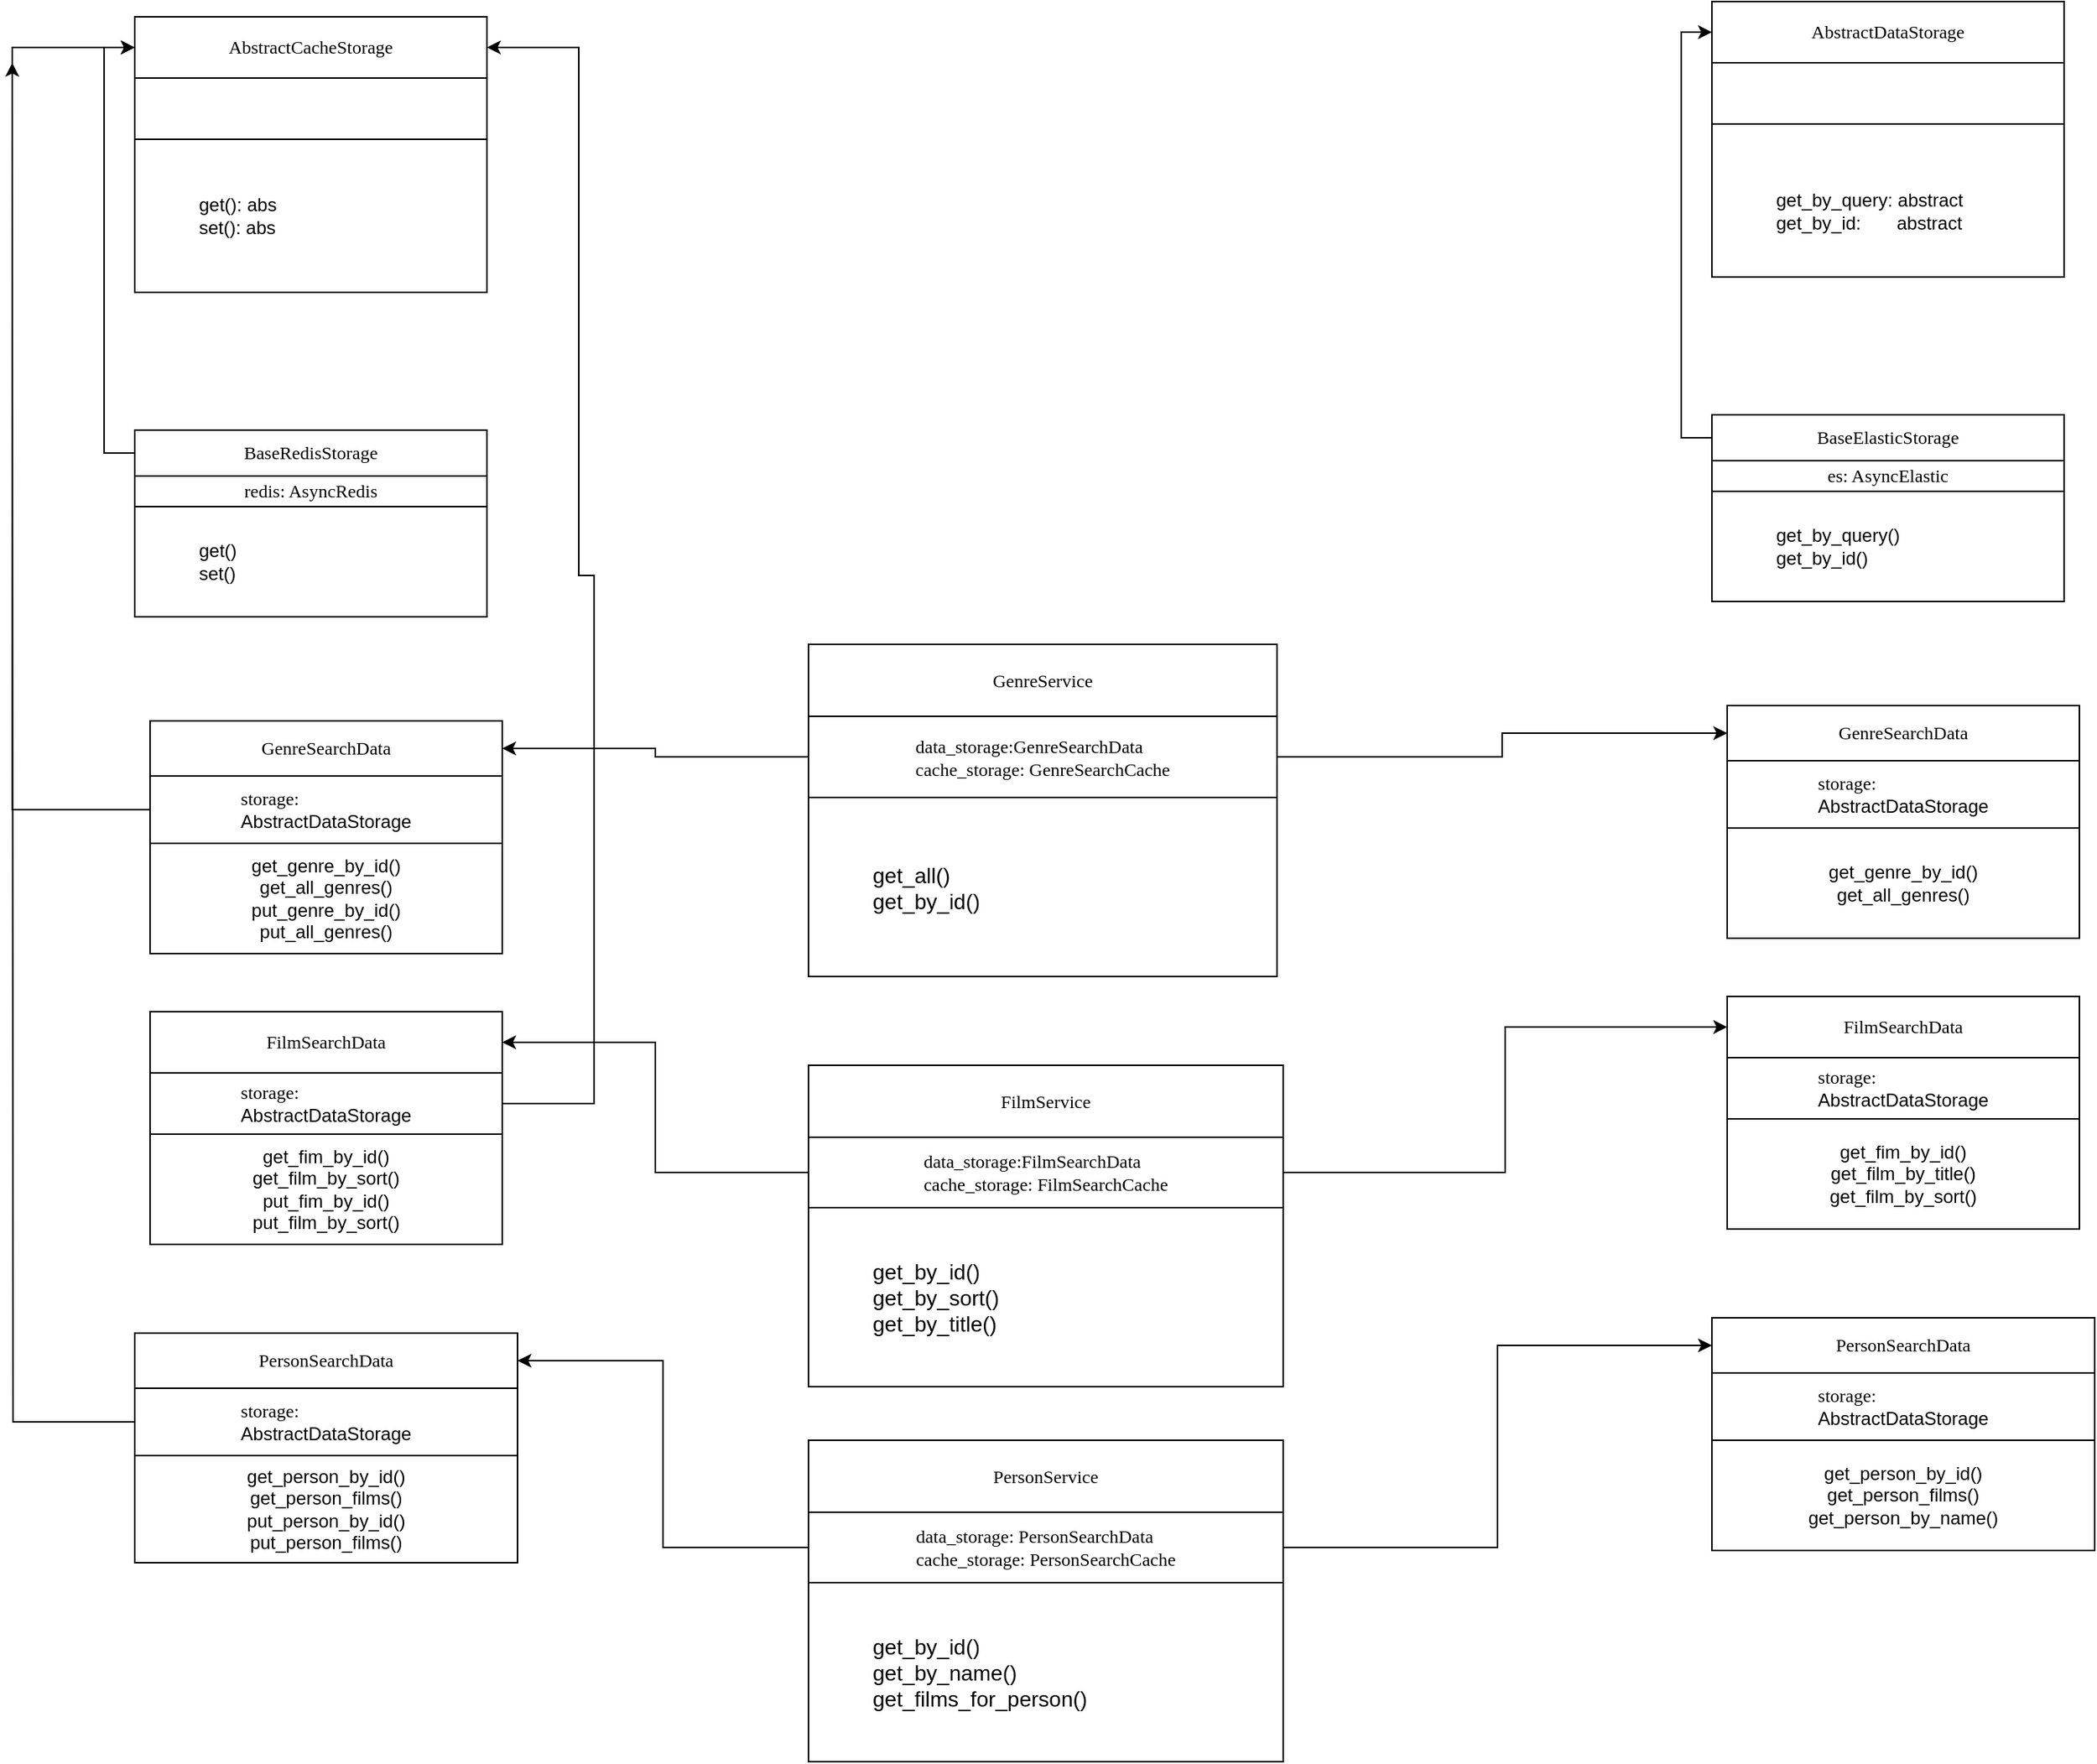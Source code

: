 <mxfile version="21.2.9" type="github">
  <diagram id="C5RBs43oDa-KdzZeNtuy" name="Page-1">
    <mxGraphModel dx="2385" dy="2737" grid="1" gridSize="10" guides="1" tooltips="1" connect="1" arrows="1" fold="1" page="1" pageScale="1" pageWidth="827" pageHeight="1169" math="0" shadow="0">
      <root>
        <mxCell id="WIyWlLk6GJQsqaUBKTNV-0" />
        <mxCell id="WIyWlLk6GJQsqaUBKTNV-1" parent="WIyWlLk6GJQsqaUBKTNV-0" />
        <mxCell id="6A4v-FhwOrp0BDWEStGU-1" value="" style="shape=table;startSize=0;container=1;collapsible=0;childLayout=tableLayout;" vertex="1" parent="WIyWlLk6GJQsqaUBKTNV-1">
          <mxGeometry x="1240" y="-890" width="230" height="180" as="geometry" />
        </mxCell>
        <mxCell id="6A4v-FhwOrp0BDWEStGU-2" value="" style="shape=tableRow;horizontal=0;startSize=0;swimlaneHead=0;swimlaneBody=0;strokeColor=inherit;top=0;left=0;bottom=0;right=0;collapsible=0;dropTarget=0;fillColor=none;points=[[0,0.5],[1,0.5]];portConstraint=eastwest;" vertex="1" parent="6A4v-FhwOrp0BDWEStGU-1">
          <mxGeometry width="230" height="40" as="geometry" />
        </mxCell>
        <mxCell id="6A4v-FhwOrp0BDWEStGU-3" value="&lt;p style=&quot;margin: 0px; font-variant-numeric: normal; font-variant-east-asian: normal; font-stretch: normal; line-height: normal; font-family: &amp;quot;.AppleSystemUIFontMonospaced&amp;quot;; text-align: start;&quot; class=&quot;p1&quot;&gt;AbstractDataStorage&lt;/p&gt;" style="shape=partialRectangle;html=1;whiteSpace=wrap;connectable=0;strokeColor=inherit;overflow=hidden;fillColor=none;top=0;left=0;bottom=0;right=0;pointerEvents=1;" vertex="1" parent="6A4v-FhwOrp0BDWEStGU-2">
          <mxGeometry width="230" height="40" as="geometry">
            <mxRectangle width="230" height="40" as="alternateBounds" />
          </mxGeometry>
        </mxCell>
        <mxCell id="6A4v-FhwOrp0BDWEStGU-4" value="" style="shape=tableRow;horizontal=0;startSize=0;swimlaneHead=0;swimlaneBody=0;strokeColor=inherit;top=0;left=0;bottom=0;right=0;collapsible=0;dropTarget=0;fillColor=none;points=[[0,0.5],[1,0.5]];portConstraint=eastwest;" vertex="1" parent="6A4v-FhwOrp0BDWEStGU-1">
          <mxGeometry y="40" width="230" height="40" as="geometry" />
        </mxCell>
        <mxCell id="6A4v-FhwOrp0BDWEStGU-5" value="&lt;p style=&quot;margin: 0px; font-variant-numeric: normal; font-variant-east-asian: normal; font-stretch: normal; line-height: normal; font-family: &amp;quot;.AppleSystemUIFontMonospaced&amp;quot;; text-align: start;&quot; class=&quot;p1&quot;&gt;&lt;br&gt;&lt;/p&gt;" style="shape=partialRectangle;html=1;whiteSpace=wrap;connectable=0;strokeColor=inherit;overflow=hidden;fillColor=none;top=0;left=0;bottom=0;right=0;pointerEvents=1;" vertex="1" parent="6A4v-FhwOrp0BDWEStGU-4">
          <mxGeometry width="230" height="40" as="geometry">
            <mxRectangle width="230" height="40" as="alternateBounds" />
          </mxGeometry>
        </mxCell>
        <mxCell id="6A4v-FhwOrp0BDWEStGU-96" value="" style="shape=tableRow;horizontal=0;startSize=0;swimlaneHead=0;swimlaneBody=0;strokeColor=inherit;top=0;left=0;bottom=0;right=0;collapsible=0;dropTarget=0;fillColor=none;points=[[0,0.5],[1,0.5]];portConstraint=eastwest;" vertex="1" parent="6A4v-FhwOrp0BDWEStGU-1">
          <mxGeometry y="80" width="230" height="100" as="geometry" />
        </mxCell>
        <mxCell id="6A4v-FhwOrp0BDWEStGU-97" value="&lt;blockquote style=&quot;margin: 0 0 0 40px; border: none; padding: 0px;&quot;&gt;&lt;br&gt;&lt;/blockquote&gt;&lt;blockquote style=&quot;margin: 0 0 0 40px; border: none; padding: 0px;&quot;&gt;&lt;span style=&quot;background-color: initial;&quot;&gt;get_by_query: abstract&amp;nbsp;&lt;/span&gt;&lt;/blockquote&gt;&lt;blockquote style=&quot;margin: 0 0 0 40px; border: none; padding: 0px;&quot;&gt;get_by_id:&amp;nbsp; &amp;nbsp; &amp;nbsp; &amp;nbsp;abstract&lt;/blockquote&gt;" style="shape=partialRectangle;html=1;whiteSpace=wrap;connectable=0;strokeColor=inherit;overflow=hidden;fillColor=none;top=0;left=0;bottom=0;right=0;pointerEvents=1;align=left;" vertex="1" parent="6A4v-FhwOrp0BDWEStGU-96">
          <mxGeometry width="230" height="100" as="geometry">
            <mxRectangle width="230" height="100" as="alternateBounds" />
          </mxGeometry>
        </mxCell>
        <mxCell id="6A4v-FhwOrp0BDWEStGU-8" value="" style="shape=table;startSize=0;container=1;collapsible=0;childLayout=tableLayout;" vertex="1" parent="WIyWlLk6GJQsqaUBKTNV-1">
          <mxGeometry x="1240" y="-620" width="230" height="122" as="geometry" />
        </mxCell>
        <mxCell id="6A4v-FhwOrp0BDWEStGU-9" value="" style="shape=tableRow;horizontal=0;startSize=0;swimlaneHead=0;swimlaneBody=0;strokeColor=inherit;top=0;left=0;bottom=0;right=0;collapsible=0;dropTarget=0;fillColor=none;points=[[0,0.5],[1,0.5]];portConstraint=eastwest;" vertex="1" parent="6A4v-FhwOrp0BDWEStGU-8">
          <mxGeometry width="230" height="30" as="geometry" />
        </mxCell>
        <mxCell id="6A4v-FhwOrp0BDWEStGU-10" value="&lt;p style=&quot;margin: 0px; font-variant-numeric: normal; font-variant-east-asian: normal; font-stretch: normal; line-height: normal; font-family: &amp;quot;.AppleSystemUIFontMonospaced&amp;quot;; text-align: start;&quot; class=&quot;p1&quot;&gt;BaseElasticStorage&lt;/p&gt;" style="shape=partialRectangle;html=1;whiteSpace=wrap;connectable=0;strokeColor=inherit;overflow=hidden;fillColor=none;top=0;left=0;bottom=0;right=0;pointerEvents=1;" vertex="1" parent="6A4v-FhwOrp0BDWEStGU-9">
          <mxGeometry width="230" height="30" as="geometry">
            <mxRectangle width="230" height="30" as="alternateBounds" />
          </mxGeometry>
        </mxCell>
        <mxCell id="6A4v-FhwOrp0BDWEStGU-11" value="" style="shape=tableRow;horizontal=0;startSize=0;swimlaneHead=0;swimlaneBody=0;strokeColor=inherit;top=0;left=0;bottom=0;right=0;collapsible=0;dropTarget=0;fillColor=none;points=[[0,0.5],[1,0.5]];portConstraint=eastwest;" vertex="1" parent="6A4v-FhwOrp0BDWEStGU-8">
          <mxGeometry y="30" width="230" height="20" as="geometry" />
        </mxCell>
        <mxCell id="6A4v-FhwOrp0BDWEStGU-12" value="&lt;p style=&quot;margin: 0px; font-variant-numeric: normal; font-variant-east-asian: normal; font-stretch: normal; line-height: normal; font-family: &amp;quot;.AppleSystemUIFontMonospaced&amp;quot;; text-align: start;&quot; class=&quot;p1&quot;&gt;es: AsyncElastic&lt;/p&gt;" style="shape=partialRectangle;html=1;whiteSpace=wrap;connectable=0;strokeColor=inherit;overflow=hidden;fillColor=none;top=0;left=0;bottom=0;right=0;pointerEvents=1;" vertex="1" parent="6A4v-FhwOrp0BDWEStGU-11">
          <mxGeometry width="230" height="20" as="geometry">
            <mxRectangle width="230" height="20" as="alternateBounds" />
          </mxGeometry>
        </mxCell>
        <mxCell id="6A4v-FhwOrp0BDWEStGU-13" value="" style="shape=tableRow;horizontal=0;startSize=0;swimlaneHead=0;swimlaneBody=0;strokeColor=inherit;top=0;left=0;bottom=0;right=0;collapsible=0;dropTarget=0;fillColor=none;points=[[0,0.5],[1,0.5]];portConstraint=eastwest;" vertex="1" parent="6A4v-FhwOrp0BDWEStGU-8">
          <mxGeometry y="50" width="230" height="72" as="geometry" />
        </mxCell>
        <mxCell id="6A4v-FhwOrp0BDWEStGU-14" value="&lt;blockquote style=&quot;margin: 0 0 0 40px; border: none; padding: 0px;&quot;&gt;get_by_query()&lt;br&gt;get_by_id()&lt;/blockquote&gt;" style="shape=partialRectangle;html=1;whiteSpace=wrap;connectable=0;strokeColor=inherit;overflow=hidden;fillColor=none;top=0;left=0;bottom=0;right=0;pointerEvents=1;align=left;" vertex="1" parent="6A4v-FhwOrp0BDWEStGU-13">
          <mxGeometry width="230" height="72" as="geometry">
            <mxRectangle width="230" height="72" as="alternateBounds" />
          </mxGeometry>
        </mxCell>
        <mxCell id="6A4v-FhwOrp0BDWEStGU-22" value="" style="shape=table;startSize=0;container=1;collapsible=0;childLayout=tableLayout;" vertex="1" parent="WIyWlLk6GJQsqaUBKTNV-1">
          <mxGeometry x="1240" y="-30" width="250" height="152" as="geometry" />
        </mxCell>
        <mxCell id="6A4v-FhwOrp0BDWEStGU-23" value="" style="shape=tableRow;horizontal=0;startSize=0;swimlaneHead=0;swimlaneBody=0;strokeColor=inherit;top=0;left=0;bottom=0;right=0;collapsible=0;dropTarget=0;fillColor=none;points=[[0,0.5],[1,0.5]];portConstraint=eastwest;" vertex="1" parent="6A4v-FhwOrp0BDWEStGU-22">
          <mxGeometry width="250" height="36" as="geometry" />
        </mxCell>
        <mxCell id="6A4v-FhwOrp0BDWEStGU-24" value="&lt;p style=&quot;margin: 0px; font-variant-numeric: normal; font-variant-east-asian: normal; font-stretch: normal; line-height: normal; font-family: &amp;quot;.AppleSystemUIFontMonospaced&amp;quot;; text-align: start;&quot; class=&quot;p1&quot;&gt;PersonSe&lt;span style=&quot;background-color: initial;&quot;&gt;archData&lt;/span&gt;&lt;/p&gt;" style="shape=partialRectangle;html=1;whiteSpace=wrap;connectable=0;strokeColor=inherit;overflow=hidden;fillColor=none;top=0;left=0;bottom=0;right=0;pointerEvents=1;" vertex="1" parent="6A4v-FhwOrp0BDWEStGU-23">
          <mxGeometry width="250" height="36" as="geometry">
            <mxRectangle width="250" height="36" as="alternateBounds" />
          </mxGeometry>
        </mxCell>
        <mxCell id="6A4v-FhwOrp0BDWEStGU-25" value="" style="shape=tableRow;horizontal=0;startSize=0;swimlaneHead=0;swimlaneBody=0;strokeColor=inherit;top=0;left=0;bottom=0;right=0;collapsible=0;dropTarget=0;fillColor=none;points=[[0,0.5],[1,0.5]];portConstraint=eastwest;" vertex="1" parent="6A4v-FhwOrp0BDWEStGU-22">
          <mxGeometry y="36" width="250" height="44" as="geometry" />
        </mxCell>
        <mxCell id="6A4v-FhwOrp0BDWEStGU-26" value="&lt;p style=&quot;margin: 0px; font-variant-numeric: normal; font-variant-east-asian: normal; font-stretch: normal; line-height: normal; font-family: &amp;quot;.AppleSystemUIFontMonospaced&amp;quot;; text-align: start;&quot; class=&quot;p1&quot;&gt;storage:&amp;nbsp;&lt;/p&gt;AbstractDataStorage" style="shape=partialRectangle;html=1;whiteSpace=wrap;connectable=0;strokeColor=inherit;overflow=hidden;fillColor=none;top=0;left=0;bottom=0;right=0;pointerEvents=1;" vertex="1" parent="6A4v-FhwOrp0BDWEStGU-25">
          <mxGeometry width="250" height="44" as="geometry">
            <mxRectangle width="250" height="44" as="alternateBounds" />
          </mxGeometry>
        </mxCell>
        <mxCell id="6A4v-FhwOrp0BDWEStGU-27" value="" style="shape=tableRow;horizontal=0;startSize=0;swimlaneHead=0;swimlaneBody=0;strokeColor=inherit;top=0;left=0;bottom=0;right=0;collapsible=0;dropTarget=0;fillColor=none;points=[[0,0.5],[1,0.5]];portConstraint=eastwest;" vertex="1" parent="6A4v-FhwOrp0BDWEStGU-22">
          <mxGeometry y="80" width="250" height="72" as="geometry" />
        </mxCell>
        <mxCell id="6A4v-FhwOrp0BDWEStGU-28" value="get_person_by_id()&lt;br style=&quot;border-color: var(--border-color);&quot;&gt;get_person_films()&lt;br&gt;get_person_by_name()" style="shape=partialRectangle;html=1;whiteSpace=wrap;connectable=0;strokeColor=inherit;overflow=hidden;fillColor=none;top=0;left=0;bottom=0;right=0;pointerEvents=1;" vertex="1" parent="6A4v-FhwOrp0BDWEStGU-27">
          <mxGeometry width="250" height="72" as="geometry">
            <mxRectangle width="250" height="72" as="alternateBounds" />
          </mxGeometry>
        </mxCell>
        <mxCell id="6A4v-FhwOrp0BDWEStGU-29" value="" style="shape=table;startSize=0;container=1;collapsible=0;childLayout=tableLayout;" vertex="1" parent="WIyWlLk6GJQsqaUBKTNV-1">
          <mxGeometry x="1250" y="-240" width="230" height="152" as="geometry" />
        </mxCell>
        <mxCell id="6A4v-FhwOrp0BDWEStGU-30" value="" style="shape=tableRow;horizontal=0;startSize=0;swimlaneHead=0;swimlaneBody=0;strokeColor=inherit;top=0;left=0;bottom=0;right=0;collapsible=0;dropTarget=0;fillColor=none;points=[[0,0.5],[1,0.5]];portConstraint=eastwest;" vertex="1" parent="6A4v-FhwOrp0BDWEStGU-29">
          <mxGeometry width="230" height="40" as="geometry" />
        </mxCell>
        <mxCell id="6A4v-FhwOrp0BDWEStGU-31" value="&lt;p style=&quot;margin: 0px; font-variant-numeric: normal; font-variant-east-asian: normal; font-stretch: normal; line-height: normal; font-family: &amp;quot;.AppleSystemUIFontMonospaced&amp;quot;; text-align: start;&quot; class=&quot;p1&quot;&gt;FilmSearchData&lt;/p&gt;" style="shape=partialRectangle;html=1;whiteSpace=wrap;connectable=0;strokeColor=inherit;overflow=hidden;fillColor=none;top=0;left=0;bottom=0;right=0;pointerEvents=1;" vertex="1" parent="6A4v-FhwOrp0BDWEStGU-30">
          <mxGeometry width="230" height="40" as="geometry">
            <mxRectangle width="230" height="40" as="alternateBounds" />
          </mxGeometry>
        </mxCell>
        <mxCell id="6A4v-FhwOrp0BDWEStGU-32" value="" style="shape=tableRow;horizontal=0;startSize=0;swimlaneHead=0;swimlaneBody=0;strokeColor=inherit;top=0;left=0;bottom=0;right=0;collapsible=0;dropTarget=0;fillColor=none;points=[[0,0.5],[1,0.5]];portConstraint=eastwest;" vertex="1" parent="6A4v-FhwOrp0BDWEStGU-29">
          <mxGeometry y="40" width="230" height="40" as="geometry" />
        </mxCell>
        <mxCell id="6A4v-FhwOrp0BDWEStGU-33" value="&lt;p style=&quot;margin: 0px; font-variant-numeric: normal; font-variant-east-asian: normal; font-stretch: normal; line-height: normal; font-family: &amp;quot;.AppleSystemUIFontMonospaced&amp;quot;; text-align: start;&quot; class=&quot;p1&quot;&gt;storage&lt;span style=&quot;background-color: initial;&quot;&gt;:&lt;/span&gt;&lt;/p&gt;AbstractDataStorage" style="shape=partialRectangle;html=1;whiteSpace=wrap;connectable=0;strokeColor=inherit;overflow=hidden;fillColor=none;top=0;left=0;bottom=0;right=0;pointerEvents=1;" vertex="1" parent="6A4v-FhwOrp0BDWEStGU-32">
          <mxGeometry width="230" height="40" as="geometry">
            <mxRectangle width="230" height="40" as="alternateBounds" />
          </mxGeometry>
        </mxCell>
        <mxCell id="6A4v-FhwOrp0BDWEStGU-34" value="" style="shape=tableRow;horizontal=0;startSize=0;swimlaneHead=0;swimlaneBody=0;strokeColor=inherit;top=0;left=0;bottom=0;right=0;collapsible=0;dropTarget=0;fillColor=none;points=[[0,0.5],[1,0.5]];portConstraint=eastwest;" vertex="1" parent="6A4v-FhwOrp0BDWEStGU-29">
          <mxGeometry y="80" width="230" height="72" as="geometry" />
        </mxCell>
        <mxCell id="6A4v-FhwOrp0BDWEStGU-35" value="get_fim_by_id()&lt;br&gt;get_film_by_title()&lt;br&gt;get_film_by_sort()" style="shape=partialRectangle;html=1;whiteSpace=wrap;connectable=0;strokeColor=inherit;overflow=hidden;fillColor=none;top=0;left=0;bottom=0;right=0;pointerEvents=1;" vertex="1" parent="6A4v-FhwOrp0BDWEStGU-34">
          <mxGeometry width="230" height="72" as="geometry">
            <mxRectangle width="230" height="72" as="alternateBounds" />
          </mxGeometry>
        </mxCell>
        <mxCell id="6A4v-FhwOrp0BDWEStGU-36" value="" style="shape=table;startSize=0;container=1;collapsible=0;childLayout=tableLayout;" vertex="1" parent="WIyWlLk6GJQsqaUBKTNV-1">
          <mxGeometry x="1250" y="-430" width="230" height="152" as="geometry" />
        </mxCell>
        <mxCell id="6A4v-FhwOrp0BDWEStGU-37" value="" style="shape=tableRow;horizontal=0;startSize=0;swimlaneHead=0;swimlaneBody=0;strokeColor=inherit;top=0;left=0;bottom=0;right=0;collapsible=0;dropTarget=0;fillColor=none;points=[[0,0.5],[1,0.5]];portConstraint=eastwest;" vertex="1" parent="6A4v-FhwOrp0BDWEStGU-36">
          <mxGeometry width="230" height="36" as="geometry" />
        </mxCell>
        <mxCell id="6A4v-FhwOrp0BDWEStGU-38" value="&lt;p style=&quot;margin: 0px; font-variant-numeric: normal; font-variant-east-asian: normal; font-stretch: normal; line-height: normal; font-family: &amp;quot;.AppleSystemUIFontMonospaced&amp;quot;; text-align: start;&quot; class=&quot;p1&quot;&gt;GenreSearchData&lt;/p&gt;" style="shape=partialRectangle;html=1;whiteSpace=wrap;connectable=0;strokeColor=inherit;overflow=hidden;fillColor=none;top=0;left=0;bottom=0;right=0;pointerEvents=1;" vertex="1" parent="6A4v-FhwOrp0BDWEStGU-37">
          <mxGeometry width="230" height="36" as="geometry">
            <mxRectangle width="230" height="36" as="alternateBounds" />
          </mxGeometry>
        </mxCell>
        <mxCell id="6A4v-FhwOrp0BDWEStGU-39" value="" style="shape=tableRow;horizontal=0;startSize=0;swimlaneHead=0;swimlaneBody=0;strokeColor=inherit;top=0;left=0;bottom=0;right=0;collapsible=0;dropTarget=0;fillColor=none;points=[[0,0.5],[1,0.5]];portConstraint=eastwest;" vertex="1" parent="6A4v-FhwOrp0BDWEStGU-36">
          <mxGeometry y="36" width="230" height="44" as="geometry" />
        </mxCell>
        <mxCell id="6A4v-FhwOrp0BDWEStGU-40" value="&lt;p style=&quot;margin: 0px; font-variant-numeric: normal; font-variant-east-asian: normal; font-stretch: normal; line-height: normal; font-family: &amp;quot;.AppleSystemUIFontMonospaced&amp;quot;; text-align: start;&quot; class=&quot;p1&quot;&gt;storage:&amp;nbsp;&lt;/p&gt;AbstractDataStorage" style="shape=partialRectangle;html=1;whiteSpace=wrap;connectable=0;strokeColor=inherit;overflow=hidden;fillColor=none;top=0;left=0;bottom=0;right=0;pointerEvents=1;" vertex="1" parent="6A4v-FhwOrp0BDWEStGU-39">
          <mxGeometry width="230" height="44" as="geometry">
            <mxRectangle width="230" height="44" as="alternateBounds" />
          </mxGeometry>
        </mxCell>
        <mxCell id="6A4v-FhwOrp0BDWEStGU-41" value="" style="shape=tableRow;horizontal=0;startSize=0;swimlaneHead=0;swimlaneBody=0;strokeColor=inherit;top=0;left=0;bottom=0;right=0;collapsible=0;dropTarget=0;fillColor=none;points=[[0,0.5],[1,0.5]];portConstraint=eastwest;" vertex="1" parent="6A4v-FhwOrp0BDWEStGU-36">
          <mxGeometry y="80" width="230" height="72" as="geometry" />
        </mxCell>
        <mxCell id="6A4v-FhwOrp0BDWEStGU-42" value="get_genre_by_id()&lt;br&gt;get_all_genres()" style="shape=partialRectangle;html=1;whiteSpace=wrap;connectable=0;strokeColor=inherit;overflow=hidden;fillColor=none;top=0;left=0;bottom=0;right=0;pointerEvents=1;" vertex="1" parent="6A4v-FhwOrp0BDWEStGU-41">
          <mxGeometry width="230" height="72" as="geometry">
            <mxRectangle width="230" height="72" as="alternateBounds" />
          </mxGeometry>
        </mxCell>
        <mxCell id="6A4v-FhwOrp0BDWEStGU-72" value="" style="shape=table;startSize=0;container=1;collapsible=0;childLayout=tableLayout;" vertex="1" parent="WIyWlLk6GJQsqaUBKTNV-1">
          <mxGeometry x="650" y="50" width="310" height="210" as="geometry" />
        </mxCell>
        <mxCell id="6A4v-FhwOrp0BDWEStGU-73" value="" style="shape=tableRow;horizontal=0;startSize=0;swimlaneHead=0;swimlaneBody=0;strokeColor=inherit;top=0;left=0;bottom=0;right=0;collapsible=0;dropTarget=0;fillColor=none;points=[[0,0.5],[1,0.5]];portConstraint=eastwest;" vertex="1" parent="6A4v-FhwOrp0BDWEStGU-72">
          <mxGeometry width="310" height="47" as="geometry" />
        </mxCell>
        <mxCell id="6A4v-FhwOrp0BDWEStGU-74" value="&lt;p style=&quot;margin: 0px; font-variant-numeric: normal; font-variant-east-asian: normal; font-stretch: normal; line-height: normal; font-family: &amp;quot;.AppleSystemUIFontMonospaced&amp;quot;; text-align: start;&quot; class=&quot;p1&quot;&gt;PersonService&lt;/p&gt;" style="shape=partialRectangle;html=1;whiteSpace=wrap;connectable=0;strokeColor=inherit;overflow=hidden;fillColor=none;top=0;left=0;bottom=0;right=0;pointerEvents=1;" vertex="1" parent="6A4v-FhwOrp0BDWEStGU-73">
          <mxGeometry width="310" height="47" as="geometry">
            <mxRectangle width="310" height="47" as="alternateBounds" />
          </mxGeometry>
        </mxCell>
        <mxCell id="6A4v-FhwOrp0BDWEStGU-75" value="" style="shape=tableRow;horizontal=0;startSize=0;swimlaneHead=0;swimlaneBody=0;strokeColor=inherit;top=0;left=0;bottom=0;right=0;collapsible=0;dropTarget=0;fillColor=none;points=[[0,0.5],[1,0.5]];portConstraint=eastwest;" vertex="1" parent="6A4v-FhwOrp0BDWEStGU-72">
          <mxGeometry y="47" width="310" height="46" as="geometry" />
        </mxCell>
        <mxCell id="6A4v-FhwOrp0BDWEStGU-76" value="&lt;p style=&quot;border-color: var(--border-color); font-variant-numeric: normal; font-variant-east-asian: normal; font-stretch: normal; line-height: normal; font-family: &amp;quot;.AppleSystemUIFontMonospaced&amp;quot;; margin: 0px; text-align: start;&quot; class=&quot;p1&quot;&gt;data_storage: PersonSearchData&lt;/p&gt;&lt;p style=&quot;border-color: var(--border-color); font-variant-numeric: normal; font-variant-east-asian: normal; font-stretch: normal; line-height: normal; font-family: &amp;quot;.AppleSystemUIFontMonospaced&amp;quot;; margin: 0px; text-align: start;&quot; class=&quot;p1&quot;&gt;cache_storage: PersonSearchCache&lt;/p&gt;" style="shape=partialRectangle;html=1;whiteSpace=wrap;connectable=0;strokeColor=inherit;overflow=hidden;fillColor=none;top=0;left=0;bottom=0;right=0;pointerEvents=1;" vertex="1" parent="6A4v-FhwOrp0BDWEStGU-75">
          <mxGeometry width="310" height="46" as="geometry">
            <mxRectangle width="310" height="46" as="alternateBounds" />
          </mxGeometry>
        </mxCell>
        <mxCell id="6A4v-FhwOrp0BDWEStGU-77" value="" style="shape=tableRow;horizontal=0;startSize=0;swimlaneHead=0;swimlaneBody=0;strokeColor=inherit;top=0;left=0;bottom=0;right=0;collapsible=0;dropTarget=0;fillColor=none;points=[[0,0.5],[1,0.5]];portConstraint=eastwest;" vertex="1" parent="6A4v-FhwOrp0BDWEStGU-72">
          <mxGeometry y="93" width="310" height="117" as="geometry" />
        </mxCell>
        <mxCell id="6A4v-FhwOrp0BDWEStGU-78" value="&lt;blockquote style=&quot;margin: 0 0 0 40px; border: none; padding: 0px;&quot;&gt;&lt;font style=&quot;border-color: var(--border-color); font-size: 14px;&quot;&gt;get_by_id()&lt;br&gt;&lt;/font&gt;&lt;font style=&quot;border-color: var(--border-color); font-size: 14px;&quot;&gt;get_by_name()&lt;/font&gt;&lt;/blockquote&gt;&lt;blockquote style=&quot;margin: 0 0 0 40px; border: none; padding: 0px;&quot;&gt;&lt;font style=&quot;border-color: var(--border-color); font-size: 14px;&quot;&gt;get_films_for_person()&lt;/font&gt;&lt;/blockquote&gt;" style="shape=partialRectangle;html=1;whiteSpace=wrap;connectable=0;strokeColor=inherit;overflow=hidden;fillColor=none;top=0;left=0;bottom=0;right=0;pointerEvents=1;align=left;" vertex="1" parent="6A4v-FhwOrp0BDWEStGU-77">
          <mxGeometry width="310" height="117" as="geometry">
            <mxRectangle width="310" height="117" as="alternateBounds" />
          </mxGeometry>
        </mxCell>
        <mxCell id="6A4v-FhwOrp0BDWEStGU-79" value="" style="shape=table;startSize=0;container=1;collapsible=0;childLayout=tableLayout;" vertex="1" parent="WIyWlLk6GJQsqaUBKTNV-1">
          <mxGeometry x="650" y="-470" width="306" height="217" as="geometry" />
        </mxCell>
        <mxCell id="6A4v-FhwOrp0BDWEStGU-80" value="" style="shape=tableRow;horizontal=0;startSize=0;swimlaneHead=0;swimlaneBody=0;strokeColor=inherit;top=0;left=0;bottom=0;right=0;collapsible=0;dropTarget=0;fillColor=none;points=[[0,0.5],[1,0.5]];portConstraint=eastwest;" vertex="1" parent="6A4v-FhwOrp0BDWEStGU-79">
          <mxGeometry width="306" height="47" as="geometry" />
        </mxCell>
        <mxCell id="6A4v-FhwOrp0BDWEStGU-81" value="&lt;p style=&quot;margin: 0px; font-variant-numeric: normal; font-variant-east-asian: normal; font-stretch: normal; line-height: normal; font-family: &amp;quot;.AppleSystemUIFontMonospaced&amp;quot;; text-align: start;&quot; class=&quot;p1&quot;&gt;GenreService&lt;/p&gt;" style="shape=partialRectangle;html=1;whiteSpace=wrap;connectable=0;strokeColor=inherit;overflow=hidden;fillColor=none;top=0;left=0;bottom=0;right=0;pointerEvents=1;" vertex="1" parent="6A4v-FhwOrp0BDWEStGU-80">
          <mxGeometry width="306" height="47" as="geometry">
            <mxRectangle width="306" height="47" as="alternateBounds" />
          </mxGeometry>
        </mxCell>
        <mxCell id="6A4v-FhwOrp0BDWEStGU-82" value="" style="shape=tableRow;horizontal=0;startSize=0;swimlaneHead=0;swimlaneBody=0;strokeColor=inherit;top=0;left=0;bottom=0;right=0;collapsible=0;dropTarget=0;fillColor=none;points=[[0,0.5],[1,0.5]];portConstraint=eastwest;" vertex="1" parent="6A4v-FhwOrp0BDWEStGU-79">
          <mxGeometry y="47" width="306" height="53" as="geometry" />
        </mxCell>
        <mxCell id="6A4v-FhwOrp0BDWEStGU-83" value="&lt;p style=&quot;border-color: var(--border-color); font-variant-numeric: normal; font-variant-east-asian: normal; font-stretch: normal; line-height: normal; font-family: &amp;quot;.AppleSystemUIFontMonospaced&amp;quot;; margin: 0px; text-align: start;&quot; class=&quot;p1&quot;&gt;data_storage:GenreSearchData&lt;/p&gt;&lt;p style=&quot;border-color: var(--border-color); font-variant-numeric: normal; font-variant-east-asian: normal; font-stretch: normal; line-height: normal; font-family: &amp;quot;.AppleSystemUIFontMonospaced&amp;quot;; margin: 0px; text-align: start;&quot; class=&quot;p1&quot;&gt;cache_storage: GenreSearchCache&lt;/p&gt;" style="shape=partialRectangle;html=1;whiteSpace=wrap;connectable=0;strokeColor=inherit;overflow=hidden;fillColor=none;top=0;left=0;bottom=0;right=0;pointerEvents=1;" vertex="1" parent="6A4v-FhwOrp0BDWEStGU-82">
          <mxGeometry width="306" height="53" as="geometry">
            <mxRectangle width="306" height="53" as="alternateBounds" />
          </mxGeometry>
        </mxCell>
        <mxCell id="6A4v-FhwOrp0BDWEStGU-84" value="" style="shape=tableRow;horizontal=0;startSize=0;swimlaneHead=0;swimlaneBody=0;strokeColor=inherit;top=0;left=0;bottom=0;right=0;collapsible=0;dropTarget=0;fillColor=none;points=[[0,0.5],[1,0.5]];portConstraint=eastwest;" vertex="1" parent="6A4v-FhwOrp0BDWEStGU-79">
          <mxGeometry y="100" width="306" height="117" as="geometry" />
        </mxCell>
        <mxCell id="6A4v-FhwOrp0BDWEStGU-85" value="&lt;blockquote style=&quot;margin: 0px 0px 0px 40px; border: none; padding: 0px; font-size: 14px;&quot;&gt;&lt;font style=&quot;border-color: var(--border-color);&quot;&gt;get_all()&lt;br style=&quot;border-color: var(--border-color);&quot;&gt;&lt;/font&gt;&lt;font style=&quot;border-color: var(--border-color);&quot;&gt;get_by_id()&lt;/font&gt;&lt;br&gt;&lt;/blockquote&gt;" style="shape=partialRectangle;html=1;whiteSpace=wrap;connectable=0;strokeColor=inherit;overflow=hidden;fillColor=none;top=0;left=0;bottom=0;right=0;pointerEvents=1;align=left;" vertex="1" parent="6A4v-FhwOrp0BDWEStGU-84">
          <mxGeometry width="306" height="117" as="geometry">
            <mxRectangle width="306" height="117" as="alternateBounds" />
          </mxGeometry>
        </mxCell>
        <mxCell id="6A4v-FhwOrp0BDWEStGU-86" value="" style="shape=table;startSize=0;container=1;collapsible=0;childLayout=tableLayout;" vertex="1" parent="WIyWlLk6GJQsqaUBKTNV-1">
          <mxGeometry x="650" y="-195" width="310" height="210" as="geometry" />
        </mxCell>
        <mxCell id="6A4v-FhwOrp0BDWEStGU-87" value="" style="shape=tableRow;horizontal=0;startSize=0;swimlaneHead=0;swimlaneBody=0;strokeColor=inherit;top=0;left=0;bottom=0;right=0;collapsible=0;dropTarget=0;fillColor=none;points=[[0,0.5],[1,0.5]];portConstraint=eastwest;" vertex="1" parent="6A4v-FhwOrp0BDWEStGU-86">
          <mxGeometry width="310" height="47" as="geometry" />
        </mxCell>
        <mxCell id="6A4v-FhwOrp0BDWEStGU-88" value="&lt;p style=&quot;margin: 0px; font-variant-numeric: normal; font-variant-east-asian: normal; font-stretch: normal; line-height: normal; font-family: &amp;quot;.AppleSystemUIFontMonospaced&amp;quot;; text-align: start;&quot; class=&quot;p1&quot;&gt;FilmService&lt;/p&gt;" style="shape=partialRectangle;html=1;whiteSpace=wrap;connectable=0;strokeColor=inherit;overflow=hidden;fillColor=none;top=0;left=0;bottom=0;right=0;pointerEvents=1;" vertex="1" parent="6A4v-FhwOrp0BDWEStGU-87">
          <mxGeometry width="310" height="47" as="geometry">
            <mxRectangle width="310" height="47" as="alternateBounds" />
          </mxGeometry>
        </mxCell>
        <mxCell id="6A4v-FhwOrp0BDWEStGU-89" value="" style="shape=tableRow;horizontal=0;startSize=0;swimlaneHead=0;swimlaneBody=0;strokeColor=inherit;top=0;left=0;bottom=0;right=0;collapsible=0;dropTarget=0;fillColor=none;points=[[0,0.5],[1,0.5]];portConstraint=eastwest;" vertex="1" parent="6A4v-FhwOrp0BDWEStGU-86">
          <mxGeometry y="47" width="310" height="46" as="geometry" />
        </mxCell>
        <mxCell id="6A4v-FhwOrp0BDWEStGU-90" value="&lt;p style=&quot;border-color: var(--border-color); font-variant-numeric: normal; font-variant-east-asian: normal; font-stretch: normal; line-height: normal; font-family: &amp;quot;.AppleSystemUIFontMonospaced&amp;quot;; margin: 0px; text-align: start;&quot; class=&quot;p1&quot;&gt;data_storage:FilmSearchData&lt;/p&gt;&lt;p style=&quot;border-color: var(--border-color); font-variant-numeric: normal; font-variant-east-asian: normal; font-stretch: normal; line-height: normal; font-family: &amp;quot;.AppleSystemUIFontMonospaced&amp;quot;; margin: 0px; text-align: start;&quot; class=&quot;p1&quot;&gt;cache_storage: FilmSearchCache&lt;/p&gt;" style="shape=partialRectangle;html=1;whiteSpace=wrap;connectable=0;strokeColor=inherit;overflow=hidden;fillColor=none;top=0;left=0;bottom=0;right=0;pointerEvents=1;" vertex="1" parent="6A4v-FhwOrp0BDWEStGU-89">
          <mxGeometry width="310" height="46" as="geometry">
            <mxRectangle width="310" height="46" as="alternateBounds" />
          </mxGeometry>
        </mxCell>
        <mxCell id="6A4v-FhwOrp0BDWEStGU-91" value="" style="shape=tableRow;horizontal=0;startSize=0;swimlaneHead=0;swimlaneBody=0;strokeColor=inherit;top=0;left=0;bottom=0;right=0;collapsible=0;dropTarget=0;fillColor=none;points=[[0,0.5],[1,0.5]];portConstraint=eastwest;" vertex="1" parent="6A4v-FhwOrp0BDWEStGU-86">
          <mxGeometry y="93" width="310" height="117" as="geometry" />
        </mxCell>
        <mxCell id="6A4v-FhwOrp0BDWEStGU-92" value="&lt;blockquote style=&quot;margin: 0px 0px 0px 40px; border: none; padding: 0px; font-size: 14px;&quot;&gt;&lt;font style=&quot;border-color: var(--border-color);&quot;&gt;get_by_id()&lt;/font&gt;&lt;/blockquote&gt;&lt;blockquote style=&quot;margin: 0px 0px 0px 40px; border: none; padding: 0px; font-size: 14px;&quot;&gt;&lt;font style=&quot;border-color: var(--border-color);&quot;&gt;get_by_sort()&lt;br&gt;&lt;/font&gt;get_by_title()&lt;/blockquote&gt;" style="shape=partialRectangle;html=1;whiteSpace=wrap;connectable=0;strokeColor=inherit;overflow=hidden;fillColor=none;top=0;left=0;bottom=0;right=0;pointerEvents=1;align=left;" vertex="1" parent="6A4v-FhwOrp0BDWEStGU-91">
          <mxGeometry width="310" height="117" as="geometry">
            <mxRectangle width="310" height="117" as="alternateBounds" />
          </mxGeometry>
        </mxCell>
        <mxCell id="6A4v-FhwOrp0BDWEStGU-101" style="edgeStyle=orthogonalEdgeStyle;rounded=0;orthogonalLoop=1;jettySize=auto;html=1;entryX=0;entryY=0.5;entryDx=0;entryDy=0;" edge="1" parent="WIyWlLk6GJQsqaUBKTNV-1" source="6A4v-FhwOrp0BDWEStGU-9" target="6A4v-FhwOrp0BDWEStGU-2">
          <mxGeometry relative="1" as="geometry" />
        </mxCell>
        <mxCell id="6A4v-FhwOrp0BDWEStGU-102" style="edgeStyle=orthogonalEdgeStyle;rounded=0;orthogonalLoop=1;jettySize=auto;html=1;entryX=0;entryY=0.5;entryDx=0;entryDy=0;" edge="1" parent="WIyWlLk6GJQsqaUBKTNV-1" source="6A4v-FhwOrp0BDWEStGU-89" target="6A4v-FhwOrp0BDWEStGU-30">
          <mxGeometry relative="1" as="geometry" />
        </mxCell>
        <mxCell id="6A4v-FhwOrp0BDWEStGU-103" style="edgeStyle=orthogonalEdgeStyle;rounded=0;orthogonalLoop=1;jettySize=auto;html=1;entryX=0;entryY=0.5;entryDx=0;entryDy=0;" edge="1" parent="WIyWlLk6GJQsqaUBKTNV-1" source="6A4v-FhwOrp0BDWEStGU-75" target="6A4v-FhwOrp0BDWEStGU-23">
          <mxGeometry relative="1" as="geometry" />
        </mxCell>
        <mxCell id="6A4v-FhwOrp0BDWEStGU-104" style="edgeStyle=orthogonalEdgeStyle;rounded=0;orthogonalLoop=1;jettySize=auto;html=1;entryX=0;entryY=0.5;entryDx=0;entryDy=0;" edge="1" parent="WIyWlLk6GJQsqaUBKTNV-1" source="6A4v-FhwOrp0BDWEStGU-82" target="6A4v-FhwOrp0BDWEStGU-37">
          <mxGeometry relative="1" as="geometry" />
        </mxCell>
        <mxCell id="6A4v-FhwOrp0BDWEStGU-105" value="" style="shape=table;startSize=0;container=1;collapsible=0;childLayout=tableLayout;" vertex="1" parent="WIyWlLk6GJQsqaUBKTNV-1">
          <mxGeometry x="210" y="-880" width="230" height="180" as="geometry" />
        </mxCell>
        <mxCell id="6A4v-FhwOrp0BDWEStGU-106" value="" style="shape=tableRow;horizontal=0;startSize=0;swimlaneHead=0;swimlaneBody=0;strokeColor=inherit;top=0;left=0;bottom=0;right=0;collapsible=0;dropTarget=0;fillColor=none;points=[[0,0.5],[1,0.5]];portConstraint=eastwest;" vertex="1" parent="6A4v-FhwOrp0BDWEStGU-105">
          <mxGeometry width="230" height="40" as="geometry" />
        </mxCell>
        <mxCell id="6A4v-FhwOrp0BDWEStGU-107" value="&lt;p style=&quot;margin: 0px; font-variant-numeric: normal; font-variant-east-asian: normal; font-stretch: normal; line-height: normal; font-family: &amp;quot;.AppleSystemUIFontMonospaced&amp;quot;; text-align: start;&quot; class=&quot;p1&quot;&gt;AbstractCacheStorage&lt;/p&gt;" style="shape=partialRectangle;html=1;whiteSpace=wrap;connectable=0;strokeColor=inherit;overflow=hidden;fillColor=none;top=0;left=0;bottom=0;right=0;pointerEvents=1;" vertex="1" parent="6A4v-FhwOrp0BDWEStGU-106">
          <mxGeometry width="230" height="40" as="geometry">
            <mxRectangle width="230" height="40" as="alternateBounds" />
          </mxGeometry>
        </mxCell>
        <mxCell id="6A4v-FhwOrp0BDWEStGU-108" value="" style="shape=tableRow;horizontal=0;startSize=0;swimlaneHead=0;swimlaneBody=0;strokeColor=inherit;top=0;left=0;bottom=0;right=0;collapsible=0;dropTarget=0;fillColor=none;points=[[0,0.5],[1,0.5]];portConstraint=eastwest;" vertex="1" parent="6A4v-FhwOrp0BDWEStGU-105">
          <mxGeometry y="40" width="230" height="40" as="geometry" />
        </mxCell>
        <mxCell id="6A4v-FhwOrp0BDWEStGU-109" value="&lt;p style=&quot;margin: 0px; font-variant-numeric: normal; font-variant-east-asian: normal; font-stretch: normal; line-height: normal; font-family: &amp;quot;.AppleSystemUIFontMonospaced&amp;quot;; text-align: start;&quot; class=&quot;p1&quot;&gt;&lt;br&gt;&lt;/p&gt;" style="shape=partialRectangle;html=1;whiteSpace=wrap;connectable=0;strokeColor=inherit;overflow=hidden;fillColor=none;top=0;left=0;bottom=0;right=0;pointerEvents=1;" vertex="1" parent="6A4v-FhwOrp0BDWEStGU-108">
          <mxGeometry width="230" height="40" as="geometry">
            <mxRectangle width="230" height="40" as="alternateBounds" />
          </mxGeometry>
        </mxCell>
        <mxCell id="6A4v-FhwOrp0BDWEStGU-110" value="" style="shape=tableRow;horizontal=0;startSize=0;swimlaneHead=0;swimlaneBody=0;strokeColor=inherit;top=0;left=0;bottom=0;right=0;collapsible=0;dropTarget=0;fillColor=none;points=[[0,0.5],[1,0.5]];portConstraint=eastwest;" vertex="1" parent="6A4v-FhwOrp0BDWEStGU-105">
          <mxGeometry y="80" width="230" height="100" as="geometry" />
        </mxCell>
        <mxCell id="6A4v-FhwOrp0BDWEStGU-111" value="&lt;blockquote style=&quot;margin: 0 0 0 40px; border: none; padding: 0px;&quot;&gt;get(): abs&lt;/blockquote&gt;&lt;blockquote style=&quot;margin: 0 0 0 40px; border: none; padding: 0px;&quot;&gt;set(): abs&lt;/blockquote&gt;" style="shape=partialRectangle;html=1;whiteSpace=wrap;connectable=0;strokeColor=inherit;overflow=hidden;fillColor=none;top=0;left=0;bottom=0;right=0;pointerEvents=1;align=left;" vertex="1" parent="6A4v-FhwOrp0BDWEStGU-110">
          <mxGeometry width="230" height="100" as="geometry">
            <mxRectangle width="230" height="100" as="alternateBounds" />
          </mxGeometry>
        </mxCell>
        <mxCell id="6A4v-FhwOrp0BDWEStGU-112" value="" style="shape=table;startSize=0;container=1;collapsible=0;childLayout=tableLayout;" vertex="1" parent="WIyWlLk6GJQsqaUBKTNV-1">
          <mxGeometry x="210" y="-610" width="230" height="122" as="geometry" />
        </mxCell>
        <mxCell id="6A4v-FhwOrp0BDWEStGU-113" value="" style="shape=tableRow;horizontal=0;startSize=0;swimlaneHead=0;swimlaneBody=0;strokeColor=inherit;top=0;left=0;bottom=0;right=0;collapsible=0;dropTarget=0;fillColor=none;points=[[0,0.5],[1,0.5]];portConstraint=eastwest;" vertex="1" parent="6A4v-FhwOrp0BDWEStGU-112">
          <mxGeometry width="230" height="30" as="geometry" />
        </mxCell>
        <mxCell id="6A4v-FhwOrp0BDWEStGU-114" value="&lt;p style=&quot;margin: 0px; font-variant-numeric: normal; font-variant-east-asian: normal; font-stretch: normal; line-height: normal; font-family: &amp;quot;.AppleSystemUIFontMonospaced&amp;quot;; text-align: start;&quot; class=&quot;p1&quot;&gt;BaseRedisStorage&lt;/p&gt;" style="shape=partialRectangle;html=1;whiteSpace=wrap;connectable=0;strokeColor=inherit;overflow=hidden;fillColor=none;top=0;left=0;bottom=0;right=0;pointerEvents=1;" vertex="1" parent="6A4v-FhwOrp0BDWEStGU-113">
          <mxGeometry width="230" height="30" as="geometry">
            <mxRectangle width="230" height="30" as="alternateBounds" />
          </mxGeometry>
        </mxCell>
        <mxCell id="6A4v-FhwOrp0BDWEStGU-115" value="" style="shape=tableRow;horizontal=0;startSize=0;swimlaneHead=0;swimlaneBody=0;strokeColor=inherit;top=0;left=0;bottom=0;right=0;collapsible=0;dropTarget=0;fillColor=none;points=[[0,0.5],[1,0.5]];portConstraint=eastwest;" vertex="1" parent="6A4v-FhwOrp0BDWEStGU-112">
          <mxGeometry y="30" width="230" height="20" as="geometry" />
        </mxCell>
        <mxCell id="6A4v-FhwOrp0BDWEStGU-116" value="&lt;p style=&quot;margin: 0px; font-variant-numeric: normal; font-variant-east-asian: normal; font-stretch: normal; line-height: normal; font-family: &amp;quot;.AppleSystemUIFontMonospaced&amp;quot;; text-align: start;&quot; class=&quot;p1&quot;&gt;redis: AsyncRedis&lt;/p&gt;" style="shape=partialRectangle;html=1;whiteSpace=wrap;connectable=0;strokeColor=inherit;overflow=hidden;fillColor=none;top=0;left=0;bottom=0;right=0;pointerEvents=1;" vertex="1" parent="6A4v-FhwOrp0BDWEStGU-115">
          <mxGeometry width="230" height="20" as="geometry">
            <mxRectangle width="230" height="20" as="alternateBounds" />
          </mxGeometry>
        </mxCell>
        <mxCell id="6A4v-FhwOrp0BDWEStGU-117" value="" style="shape=tableRow;horizontal=0;startSize=0;swimlaneHead=0;swimlaneBody=0;strokeColor=inherit;top=0;left=0;bottom=0;right=0;collapsible=0;dropTarget=0;fillColor=none;points=[[0,0.5],[1,0.5]];portConstraint=eastwest;" vertex="1" parent="6A4v-FhwOrp0BDWEStGU-112">
          <mxGeometry y="50" width="230" height="72" as="geometry" />
        </mxCell>
        <mxCell id="6A4v-FhwOrp0BDWEStGU-118" value="&lt;blockquote style=&quot;margin: 0 0 0 40px; border: none; padding: 0px;&quot;&gt;get()&lt;/blockquote&gt;&lt;blockquote style=&quot;margin: 0 0 0 40px; border: none; padding: 0px;&quot;&gt;set()&lt;/blockquote&gt;" style="shape=partialRectangle;html=1;whiteSpace=wrap;connectable=0;strokeColor=inherit;overflow=hidden;fillColor=none;top=0;left=0;bottom=0;right=0;pointerEvents=1;align=left;" vertex="1" parent="6A4v-FhwOrp0BDWEStGU-117">
          <mxGeometry width="230" height="72" as="geometry">
            <mxRectangle width="230" height="72" as="alternateBounds" />
          </mxGeometry>
        </mxCell>
        <mxCell id="6A4v-FhwOrp0BDWEStGU-119" value="" style="shape=table;startSize=0;container=1;collapsible=0;childLayout=tableLayout;" vertex="1" parent="WIyWlLk6GJQsqaUBKTNV-1">
          <mxGeometry x="210" y="-20" width="250" height="150" as="geometry" />
        </mxCell>
        <mxCell id="6A4v-FhwOrp0BDWEStGU-120" value="" style="shape=tableRow;horizontal=0;startSize=0;swimlaneHead=0;swimlaneBody=0;strokeColor=inherit;top=0;left=0;bottom=0;right=0;collapsible=0;dropTarget=0;fillColor=none;points=[[0,0.5],[1,0.5]];portConstraint=eastwest;" vertex="1" parent="6A4v-FhwOrp0BDWEStGU-119">
          <mxGeometry width="250" height="36" as="geometry" />
        </mxCell>
        <mxCell id="6A4v-FhwOrp0BDWEStGU-121" value="&lt;p style=&quot;margin: 0px; font-variant-numeric: normal; font-variant-east-asian: normal; font-stretch: normal; line-height: normal; font-family: &amp;quot;.AppleSystemUIFontMonospaced&amp;quot;; text-align: start;&quot; class=&quot;p1&quot;&gt;PersonSe&lt;span style=&quot;background-color: initial;&quot;&gt;archData&lt;/span&gt;&lt;/p&gt;" style="shape=partialRectangle;html=1;whiteSpace=wrap;connectable=0;strokeColor=inherit;overflow=hidden;fillColor=none;top=0;left=0;bottom=0;right=0;pointerEvents=1;" vertex="1" parent="6A4v-FhwOrp0BDWEStGU-120">
          <mxGeometry width="250" height="36" as="geometry">
            <mxRectangle width="250" height="36" as="alternateBounds" />
          </mxGeometry>
        </mxCell>
        <mxCell id="6A4v-FhwOrp0BDWEStGU-122" value="" style="shape=tableRow;horizontal=0;startSize=0;swimlaneHead=0;swimlaneBody=0;strokeColor=inherit;top=0;left=0;bottom=0;right=0;collapsible=0;dropTarget=0;fillColor=none;points=[[0,0.5],[1,0.5]];portConstraint=eastwest;" vertex="1" parent="6A4v-FhwOrp0BDWEStGU-119">
          <mxGeometry y="36" width="250" height="44" as="geometry" />
        </mxCell>
        <mxCell id="6A4v-FhwOrp0BDWEStGU-123" value="&lt;p style=&quot;margin: 0px; font-variant-numeric: normal; font-variant-east-asian: normal; font-stretch: normal; line-height: normal; font-family: &amp;quot;.AppleSystemUIFontMonospaced&amp;quot;; text-align: start;&quot; class=&quot;p1&quot;&gt;storage:&amp;nbsp;&lt;/p&gt;AbstractDataStorage" style="shape=partialRectangle;html=1;whiteSpace=wrap;connectable=0;strokeColor=inherit;overflow=hidden;fillColor=none;top=0;left=0;bottom=0;right=0;pointerEvents=1;" vertex="1" parent="6A4v-FhwOrp0BDWEStGU-122">
          <mxGeometry width="250" height="44" as="geometry">
            <mxRectangle width="250" height="44" as="alternateBounds" />
          </mxGeometry>
        </mxCell>
        <mxCell id="6A4v-FhwOrp0BDWEStGU-124" value="" style="shape=tableRow;horizontal=0;startSize=0;swimlaneHead=0;swimlaneBody=0;strokeColor=inherit;top=0;left=0;bottom=0;right=0;collapsible=0;dropTarget=0;fillColor=none;points=[[0,0.5],[1,0.5]];portConstraint=eastwest;" vertex="1" parent="6A4v-FhwOrp0BDWEStGU-119">
          <mxGeometry y="80" width="250" height="70" as="geometry" />
        </mxCell>
        <mxCell id="6A4v-FhwOrp0BDWEStGU-125" value="get_person_by_id()&lt;br style=&quot;border-color: var(--border-color);&quot;&gt;get_person_films()&lt;br&gt;put_person_by_id()&lt;br style=&quot;border-color: var(--border-color);&quot;&gt;put_person_films()" style="shape=partialRectangle;html=1;whiteSpace=wrap;connectable=0;strokeColor=inherit;overflow=hidden;fillColor=none;top=0;left=0;bottom=0;right=0;pointerEvents=1;" vertex="1" parent="6A4v-FhwOrp0BDWEStGU-124">
          <mxGeometry width="250" height="70" as="geometry">
            <mxRectangle width="250" height="70" as="alternateBounds" />
          </mxGeometry>
        </mxCell>
        <mxCell id="6A4v-FhwOrp0BDWEStGU-126" value="" style="shape=table;startSize=0;container=1;collapsible=0;childLayout=tableLayout;" vertex="1" parent="WIyWlLk6GJQsqaUBKTNV-1">
          <mxGeometry x="220" y="-230" width="230" height="152" as="geometry" />
        </mxCell>
        <mxCell id="6A4v-FhwOrp0BDWEStGU-127" value="" style="shape=tableRow;horizontal=0;startSize=0;swimlaneHead=0;swimlaneBody=0;strokeColor=inherit;top=0;left=0;bottom=0;right=0;collapsible=0;dropTarget=0;fillColor=none;points=[[0,0.5],[1,0.5]];portConstraint=eastwest;" vertex="1" parent="6A4v-FhwOrp0BDWEStGU-126">
          <mxGeometry width="230" height="40" as="geometry" />
        </mxCell>
        <mxCell id="6A4v-FhwOrp0BDWEStGU-128" value="&lt;p style=&quot;margin: 0px; font-variant-numeric: normal; font-variant-east-asian: normal; font-stretch: normal; line-height: normal; font-family: &amp;quot;.AppleSystemUIFontMonospaced&amp;quot;; text-align: start;&quot; class=&quot;p1&quot;&gt;FilmSearchData&lt;/p&gt;" style="shape=partialRectangle;html=1;whiteSpace=wrap;connectable=0;strokeColor=inherit;overflow=hidden;fillColor=none;top=0;left=0;bottom=0;right=0;pointerEvents=1;" vertex="1" parent="6A4v-FhwOrp0BDWEStGU-127">
          <mxGeometry width="230" height="40" as="geometry">
            <mxRectangle width="230" height="40" as="alternateBounds" />
          </mxGeometry>
        </mxCell>
        <mxCell id="6A4v-FhwOrp0BDWEStGU-129" value="" style="shape=tableRow;horizontal=0;startSize=0;swimlaneHead=0;swimlaneBody=0;strokeColor=inherit;top=0;left=0;bottom=0;right=0;collapsible=0;dropTarget=0;fillColor=none;points=[[0,0.5],[1,0.5]];portConstraint=eastwest;" vertex="1" parent="6A4v-FhwOrp0BDWEStGU-126">
          <mxGeometry y="40" width="230" height="40" as="geometry" />
        </mxCell>
        <mxCell id="6A4v-FhwOrp0BDWEStGU-130" value="&lt;p style=&quot;margin: 0px; font-variant-numeric: normal; font-variant-east-asian: normal; font-stretch: normal; line-height: normal; font-family: &amp;quot;.AppleSystemUIFontMonospaced&amp;quot;; text-align: start;&quot; class=&quot;p1&quot;&gt;storage&lt;span style=&quot;background-color: initial;&quot;&gt;:&lt;/span&gt;&lt;/p&gt;AbstractDataStorage" style="shape=partialRectangle;html=1;whiteSpace=wrap;connectable=0;strokeColor=inherit;overflow=hidden;fillColor=none;top=0;left=0;bottom=0;right=0;pointerEvents=1;" vertex="1" parent="6A4v-FhwOrp0BDWEStGU-129">
          <mxGeometry width="230" height="40" as="geometry">
            <mxRectangle width="230" height="40" as="alternateBounds" />
          </mxGeometry>
        </mxCell>
        <mxCell id="6A4v-FhwOrp0BDWEStGU-131" value="" style="shape=tableRow;horizontal=0;startSize=0;swimlaneHead=0;swimlaneBody=0;strokeColor=inherit;top=0;left=0;bottom=0;right=0;collapsible=0;dropTarget=0;fillColor=none;points=[[0,0.5],[1,0.5]];portConstraint=eastwest;" vertex="1" parent="6A4v-FhwOrp0BDWEStGU-126">
          <mxGeometry y="80" width="230" height="72" as="geometry" />
        </mxCell>
        <mxCell id="6A4v-FhwOrp0BDWEStGU-132" value="get_fim_by_id()&lt;br&gt;get_film_by_sort()&lt;br&gt;put_fim_by_id()&lt;br style=&quot;border-color: var(--border-color);&quot;&gt;put_film_by_sort()" style="shape=partialRectangle;html=1;whiteSpace=wrap;connectable=0;strokeColor=inherit;overflow=hidden;fillColor=none;top=0;left=0;bottom=0;right=0;pointerEvents=1;" vertex="1" parent="6A4v-FhwOrp0BDWEStGU-131">
          <mxGeometry width="230" height="72" as="geometry">
            <mxRectangle width="230" height="72" as="alternateBounds" />
          </mxGeometry>
        </mxCell>
        <mxCell id="6A4v-FhwOrp0BDWEStGU-133" value="" style="shape=table;startSize=0;container=1;collapsible=0;childLayout=tableLayout;" vertex="1" parent="WIyWlLk6GJQsqaUBKTNV-1">
          <mxGeometry x="220" y="-420" width="230" height="152" as="geometry" />
        </mxCell>
        <mxCell id="6A4v-FhwOrp0BDWEStGU-134" value="" style="shape=tableRow;horizontal=0;startSize=0;swimlaneHead=0;swimlaneBody=0;strokeColor=inherit;top=0;left=0;bottom=0;right=0;collapsible=0;dropTarget=0;fillColor=none;points=[[0,0.5],[1,0.5]];portConstraint=eastwest;" vertex="1" parent="6A4v-FhwOrp0BDWEStGU-133">
          <mxGeometry width="230" height="36" as="geometry" />
        </mxCell>
        <mxCell id="6A4v-FhwOrp0BDWEStGU-135" value="&lt;p style=&quot;margin: 0px; font-variant-numeric: normal; font-variant-east-asian: normal; font-stretch: normal; line-height: normal; font-family: &amp;quot;.AppleSystemUIFontMonospaced&amp;quot;; text-align: start;&quot; class=&quot;p1&quot;&gt;GenreSearchData&lt;/p&gt;" style="shape=partialRectangle;html=1;whiteSpace=wrap;connectable=0;strokeColor=inherit;overflow=hidden;fillColor=none;top=0;left=0;bottom=0;right=0;pointerEvents=1;" vertex="1" parent="6A4v-FhwOrp0BDWEStGU-134">
          <mxGeometry width="230" height="36" as="geometry">
            <mxRectangle width="230" height="36" as="alternateBounds" />
          </mxGeometry>
        </mxCell>
        <mxCell id="6A4v-FhwOrp0BDWEStGU-136" value="" style="shape=tableRow;horizontal=0;startSize=0;swimlaneHead=0;swimlaneBody=0;strokeColor=inherit;top=0;left=0;bottom=0;right=0;collapsible=0;dropTarget=0;fillColor=none;points=[[0,0.5],[1,0.5]];portConstraint=eastwest;" vertex="1" parent="6A4v-FhwOrp0BDWEStGU-133">
          <mxGeometry y="36" width="230" height="44" as="geometry" />
        </mxCell>
        <mxCell id="6A4v-FhwOrp0BDWEStGU-137" value="&lt;p style=&quot;margin: 0px; font-variant-numeric: normal; font-variant-east-asian: normal; font-stretch: normal; line-height: normal; font-family: &amp;quot;.AppleSystemUIFontMonospaced&amp;quot;; text-align: start;&quot; class=&quot;p1&quot;&gt;storage:&amp;nbsp;&lt;/p&gt;AbstractDataStorage" style="shape=partialRectangle;html=1;whiteSpace=wrap;connectable=0;strokeColor=inherit;overflow=hidden;fillColor=none;top=0;left=0;bottom=0;right=0;pointerEvents=1;" vertex="1" parent="6A4v-FhwOrp0BDWEStGU-136">
          <mxGeometry width="230" height="44" as="geometry">
            <mxRectangle width="230" height="44" as="alternateBounds" />
          </mxGeometry>
        </mxCell>
        <mxCell id="6A4v-FhwOrp0BDWEStGU-138" value="" style="shape=tableRow;horizontal=0;startSize=0;swimlaneHead=0;swimlaneBody=0;strokeColor=inherit;top=0;left=0;bottom=0;right=0;collapsible=0;dropTarget=0;fillColor=none;points=[[0,0.5],[1,0.5]];portConstraint=eastwest;" vertex="1" parent="6A4v-FhwOrp0BDWEStGU-133">
          <mxGeometry y="80" width="230" height="72" as="geometry" />
        </mxCell>
        <mxCell id="6A4v-FhwOrp0BDWEStGU-139" value="get_genre_by_id()&lt;br&gt;get_all_genres()&lt;br&gt;put_genre_by_id()&lt;br style=&quot;border-color: var(--border-color);&quot;&gt;put_all_genres()" style="shape=partialRectangle;html=1;whiteSpace=wrap;connectable=0;strokeColor=inherit;overflow=hidden;fillColor=none;top=0;left=0;bottom=0;right=0;pointerEvents=1;" vertex="1" parent="6A4v-FhwOrp0BDWEStGU-138">
          <mxGeometry width="230" height="72" as="geometry">
            <mxRectangle width="230" height="72" as="alternateBounds" />
          </mxGeometry>
        </mxCell>
        <mxCell id="6A4v-FhwOrp0BDWEStGU-140" style="edgeStyle=orthogonalEdgeStyle;rounded=0;orthogonalLoop=1;jettySize=auto;html=1;entryX=0;entryY=0.5;entryDx=0;entryDy=0;" edge="1" parent="WIyWlLk6GJQsqaUBKTNV-1" source="6A4v-FhwOrp0BDWEStGU-113" target="6A4v-FhwOrp0BDWEStGU-106">
          <mxGeometry relative="1" as="geometry" />
        </mxCell>
        <mxCell id="6A4v-FhwOrp0BDWEStGU-142" style="edgeStyle=orthogonalEdgeStyle;rounded=0;orthogonalLoop=1;jettySize=auto;html=1;entryX=1;entryY=0.5;entryDx=0;entryDy=0;" edge="1" parent="WIyWlLk6GJQsqaUBKTNV-1" source="6A4v-FhwOrp0BDWEStGU-89" target="6A4v-FhwOrp0BDWEStGU-127">
          <mxGeometry relative="1" as="geometry" />
        </mxCell>
        <mxCell id="6A4v-FhwOrp0BDWEStGU-145" style="edgeStyle=orthogonalEdgeStyle;rounded=0;orthogonalLoop=1;jettySize=auto;html=1;entryX=1;entryY=0.5;entryDx=0;entryDy=0;" edge="1" parent="WIyWlLk6GJQsqaUBKTNV-1" source="6A4v-FhwOrp0BDWEStGU-82" target="6A4v-FhwOrp0BDWEStGU-134">
          <mxGeometry relative="1" as="geometry" />
        </mxCell>
        <mxCell id="6A4v-FhwOrp0BDWEStGU-146" style="edgeStyle=orthogonalEdgeStyle;rounded=0;orthogonalLoop=1;jettySize=auto;html=1;entryX=1;entryY=0.5;entryDx=0;entryDy=0;" edge="1" parent="WIyWlLk6GJQsqaUBKTNV-1" source="6A4v-FhwOrp0BDWEStGU-75" target="6A4v-FhwOrp0BDWEStGU-120">
          <mxGeometry relative="1" as="geometry" />
        </mxCell>
        <mxCell id="6A4v-FhwOrp0BDWEStGU-147" style="edgeStyle=orthogonalEdgeStyle;rounded=0;orthogonalLoop=1;jettySize=auto;html=1;" edge="1" parent="WIyWlLk6GJQsqaUBKTNV-1" source="6A4v-FhwOrp0BDWEStGU-136" target="6A4v-FhwOrp0BDWEStGU-106">
          <mxGeometry relative="1" as="geometry">
            <Array as="points">
              <mxPoint x="130" y="-362" />
              <mxPoint x="130" y="-860" />
            </Array>
          </mxGeometry>
        </mxCell>
        <mxCell id="6A4v-FhwOrp0BDWEStGU-149" style="edgeStyle=orthogonalEdgeStyle;rounded=0;orthogonalLoop=1;jettySize=auto;html=1;entryX=1;entryY=0.5;entryDx=0;entryDy=0;" edge="1" parent="WIyWlLk6GJQsqaUBKTNV-1" source="6A4v-FhwOrp0BDWEStGU-129" target="6A4v-FhwOrp0BDWEStGU-106">
          <mxGeometry relative="1" as="geometry">
            <Array as="points">
              <mxPoint x="510" y="-170" />
              <mxPoint x="510" y="-515" />
              <mxPoint x="500" y="-515" />
              <mxPoint x="500" y="-860" />
            </Array>
          </mxGeometry>
        </mxCell>
        <mxCell id="6A4v-FhwOrp0BDWEStGU-150" style="edgeStyle=orthogonalEdgeStyle;rounded=0;orthogonalLoop=1;jettySize=auto;html=1;" edge="1" parent="WIyWlLk6GJQsqaUBKTNV-1" source="6A4v-FhwOrp0BDWEStGU-122">
          <mxGeometry relative="1" as="geometry">
            <mxPoint x="130" y="-850" as="targetPoint" />
          </mxGeometry>
        </mxCell>
      </root>
    </mxGraphModel>
  </diagram>
</mxfile>
